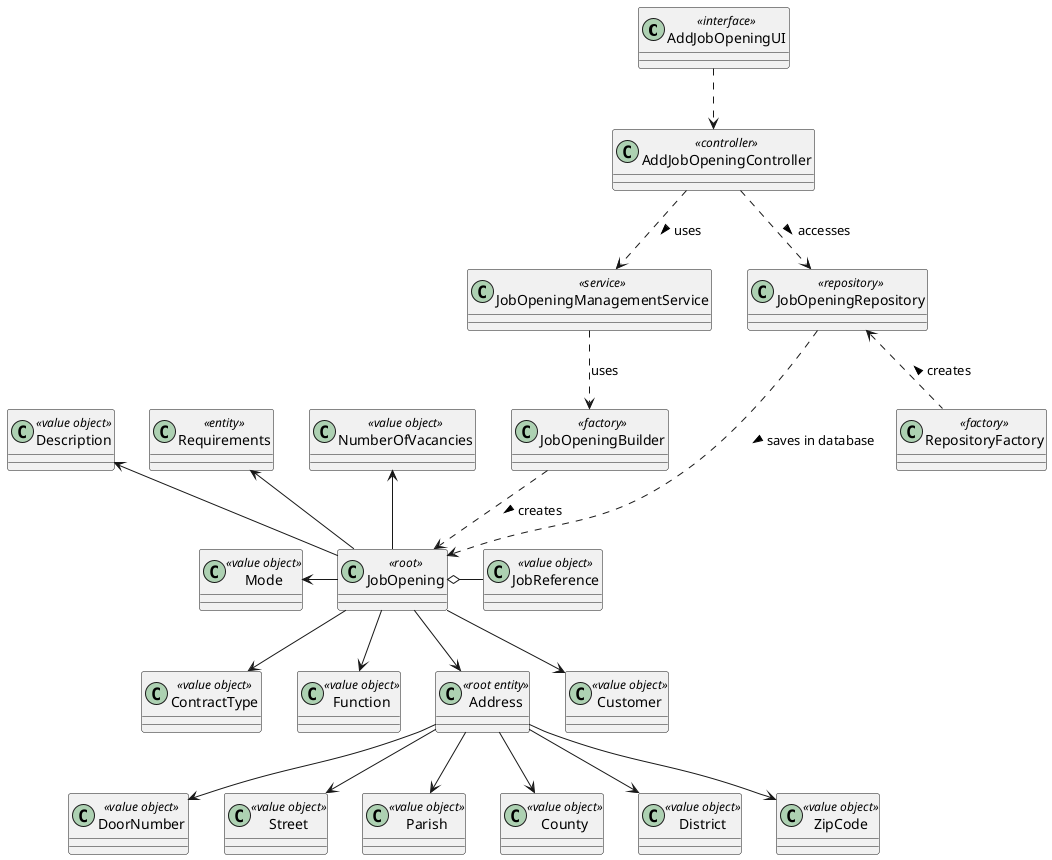 @startuml
skinparam packageStyle rectangle
skinparam shadowing false
'skinparam linetype polyline

skinparam classAttributeIconSize 0



class AddJobOpeningUI <<interface>>

class AddJobOpeningController <<controller>>

 class JobOpeningManagementService <<service>>

class RepositoryFactory <<factory>>

class JobOpeningBuilder <<factory>>

class JobOpeningRepository <<repository>>

class JobReference <<value object>>

class JobOpening <<root>>

class ContractType <<value object>>

class Mode <<value object>>

class NumberOfVacancies <<value object>>

class Requirements <<entity>>

class Function <<value object>>

class Description <<value object>>

class Address <<root entity>>

class DoorNumber <<value object>>
class Street <<value object>>
class Parish <<value object>>
class County <<value object>>
class District <<value object>>
class ZipCode <<value object>>

class Customer <<value object>>






AddJobOpeningUI ..> AddJobOpeningController

AddJobOpeningController ..> JobOpeningManagementService : uses >
AddJobOpeningController ..> JobOpeningRepository : accesses >

JobOpeningManagementService ..> JobOpeningBuilder : uses

JobOpeningRepository <.. RepositoryFactory : creates <
JobOpeningRepository ..> JobOpening : saves in database >

JobOpeningBuilder ..> JobOpening : creates >


JobOpening o- JobReference
JobOpening -down-> ContractType
JobOpening -left-> Mode
JobOpening -up-> NumberOfVacancies
JobOpening -up-> Requirements
JobOpening -down-> Function
JobOpening -up-> Description
JobOpening -down-> Address
JobOpening -down-> Customer

Address -down-> DoorNumber
Address -down-> Parish
Address -down-> County
Address -down-> District
Address -down-> Street
Address -down-> ZipCode

@enduml